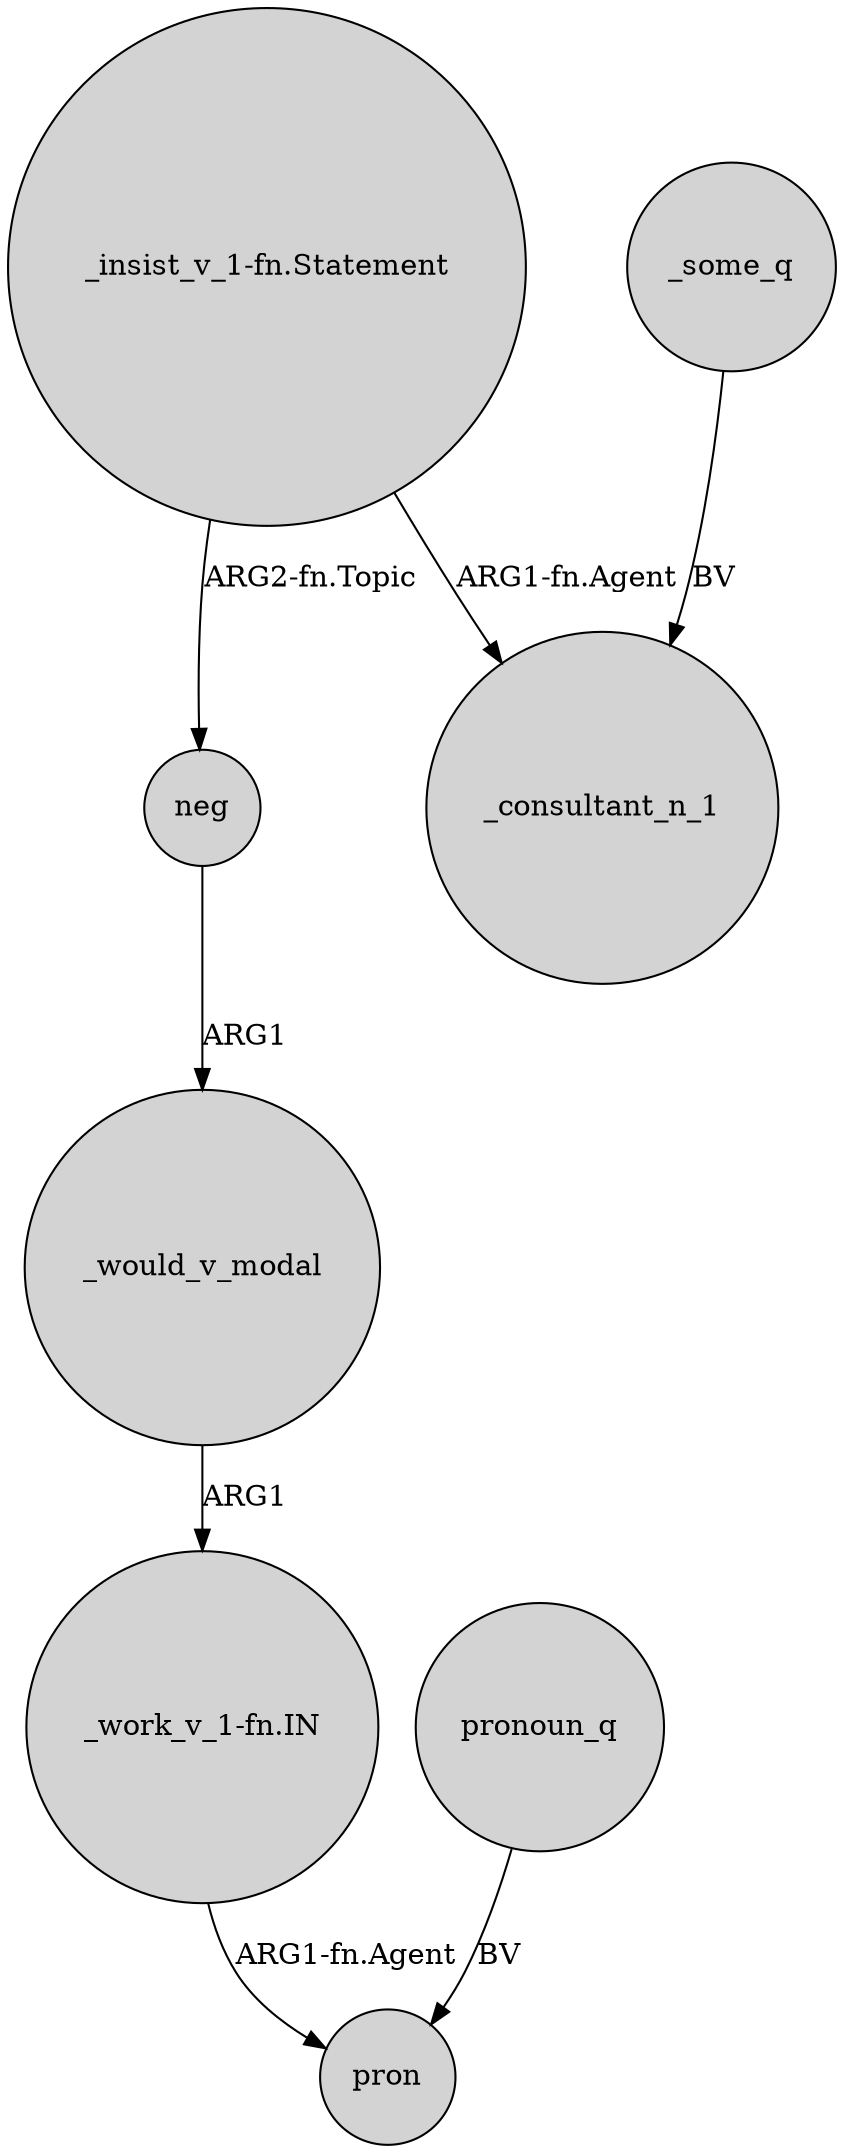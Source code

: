 digraph {
	node [shape=circle style=filled]
	"_insist_v_1-fn.Statement" -> _consultant_n_1 [label="ARG1-fn.Agent"]
	neg -> _would_v_modal [label=ARG1]
	"_work_v_1-fn.IN" -> pron [label="ARG1-fn.Agent"]
	_would_v_modal -> "_work_v_1-fn.IN" [label=ARG1]
	_some_q -> _consultant_n_1 [label=BV]
	"_insist_v_1-fn.Statement" -> neg [label="ARG2-fn.Topic"]
	pronoun_q -> pron [label=BV]
}
